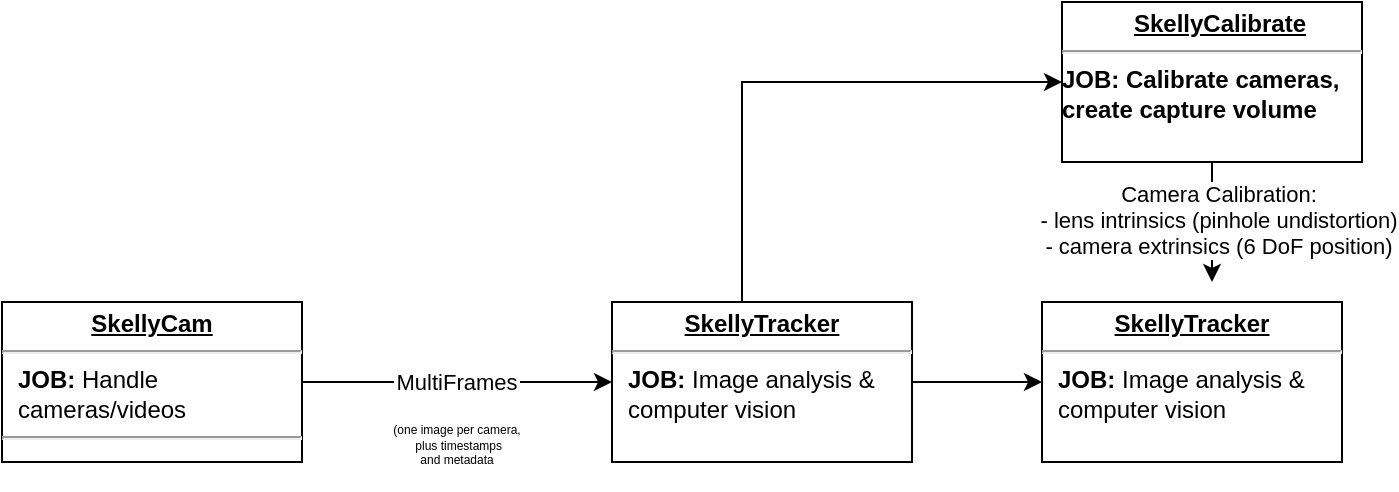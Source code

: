 <mxfile version="23.1.5" type="device">
  <diagram name="Page-1" id="euz3AdFY_BNJe_ewoR4f">
    <mxGraphModel dx="989" dy="577" grid="1" gridSize="10" guides="1" tooltips="1" connect="1" arrows="1" fold="1" page="1" pageScale="1" pageWidth="850" pageHeight="1100" math="0" shadow="0">
      <root>
        <mxCell id="0" />
        <mxCell id="1" parent="0" />
        <mxCell id="aaNRTcqZyJRn-S_J6lSZ-5" style="edgeStyle=orthogonalEdgeStyle;rounded=0;orthogonalLoop=1;jettySize=auto;html=1;exitX=1;exitY=0.5;exitDx=0;exitDy=0;entryX=0;entryY=0.5;entryDx=0;entryDy=0;" edge="1" parent="1" source="aaNRTcqZyJRn-S_J6lSZ-1" target="aaNRTcqZyJRn-S_J6lSZ-4">
          <mxGeometry relative="1" as="geometry" />
        </mxCell>
        <mxCell id="aaNRTcqZyJRn-S_J6lSZ-7" value="&lt;p style=&quot;line-height: 50%;&quot;&gt;MultiFrames&lt;/p&gt;&lt;p style=&quot;line-height: 50%;&quot;&gt;&lt;br&gt;&lt;font style=&quot;font-size: 6px;&quot;&gt;(one image per camera,&lt;br&gt;&amp;nbsp;plus timestamps &lt;br&gt;and metadata&lt;/font&gt;&lt;br&gt;&lt;/p&gt;" style="edgeLabel;html=1;align=center;verticalAlign=middle;resizable=0;points=[];" vertex="1" connectable="0" parent="aaNRTcqZyJRn-S_J6lSZ-5">
          <mxGeometry x="-0.004" relative="1" as="geometry">
            <mxPoint y="20" as="offset" />
          </mxGeometry>
        </mxCell>
        <mxCell id="aaNRTcqZyJRn-S_J6lSZ-1" value="&lt;p style=&quot;margin: 4px 0px 0px; text-align: center;&quot;&gt;&lt;b style=&quot;&quot;&gt;&lt;u&gt;SkellyCam&lt;/u&gt;&lt;/b&gt;&lt;/p&gt;&lt;hr&gt;&lt;p style=&quot;margin: 0px 0px 0px 8px;&quot;&gt;&lt;span style=&quot;background-color: initial;&quot;&gt;&lt;b&gt;JOB:&amp;nbsp;&lt;/b&gt;Handle cameras/videos&lt;/span&gt;&lt;br&gt;&lt;/p&gt;&lt;hr&gt;&lt;h4 style=&quot;margin:0px;margin-left:8px;&quot;&gt;&lt;br&gt;&lt;/h4&gt;&lt;div&gt;&lt;br&gt;&lt;/div&gt;&lt;div&gt;&lt;br&gt;&lt;/div&gt;&lt;div&gt;&lt;br&gt;&lt;/div&gt;&lt;div&gt;&lt;br&gt;&lt;/div&gt;&lt;div&gt;&lt;br&gt;&lt;/div&gt;" style="verticalAlign=top;align=left;overflow=fill;html=1;whiteSpace=wrap;" vertex="1" parent="1">
          <mxGeometry x="30" y="220" width="150" height="80" as="geometry" />
        </mxCell>
        <mxCell id="aaNRTcqZyJRn-S_J6lSZ-9" style="edgeStyle=orthogonalEdgeStyle;rounded=0;orthogonalLoop=1;jettySize=auto;html=1;entryX=0;entryY=0.5;entryDx=0;entryDy=0;" edge="1" parent="1" source="aaNRTcqZyJRn-S_J6lSZ-4" target="aaNRTcqZyJRn-S_J6lSZ-11">
          <mxGeometry relative="1" as="geometry">
            <mxPoint x="518.94" y="90" as="targetPoint" />
            <mxPoint x="399.974" y="280.0" as="sourcePoint" />
            <Array as="points">
              <mxPoint x="400" y="110" />
            </Array>
          </mxGeometry>
        </mxCell>
        <mxCell id="aaNRTcqZyJRn-S_J6lSZ-16" style="edgeStyle=orthogonalEdgeStyle;rounded=0;orthogonalLoop=1;jettySize=auto;html=1;entryX=0;entryY=0.5;entryDx=0;entryDy=0;" edge="1" parent="1" source="aaNRTcqZyJRn-S_J6lSZ-4" target="aaNRTcqZyJRn-S_J6lSZ-15">
          <mxGeometry relative="1" as="geometry" />
        </mxCell>
        <mxCell id="aaNRTcqZyJRn-S_J6lSZ-13" style="edgeStyle=orthogonalEdgeStyle;rounded=0;orthogonalLoop=1;jettySize=auto;html=1;" edge="1" parent="1" source="aaNRTcqZyJRn-S_J6lSZ-11">
          <mxGeometry relative="1" as="geometry">
            <mxPoint x="635.0" y="210.0" as="targetPoint" />
          </mxGeometry>
        </mxCell>
        <mxCell id="aaNRTcqZyJRn-S_J6lSZ-14" value="Camera Calibration:&lt;br&gt;- lens intrinsics (pinhole undistortion)&lt;br&gt;- camera extrinsics (6 DoF position)" style="edgeLabel;html=1;align=center;verticalAlign=middle;resizable=0;points=[];" vertex="1" connectable="0" parent="aaNRTcqZyJRn-S_J6lSZ-13">
          <mxGeometry x="0.007" y="2" relative="1" as="geometry">
            <mxPoint y="-1" as="offset" />
          </mxGeometry>
        </mxCell>
        <mxCell id="aaNRTcqZyJRn-S_J6lSZ-11" value="&lt;p style=&quot;margin: 4px 0px 0px; text-align: center;&quot;&gt;&lt;/p&gt;&lt;p style=&quot;text-align: center; margin: 0px 0px 0px 8px;&quot;&gt;&lt;span style=&quot;background-color: initial;&quot;&gt;&lt;b&gt;&lt;u&gt;SkellyCalibrate&lt;/u&gt;&lt;/b&gt;&lt;/span&gt;&lt;/p&gt;&lt;hr&gt;&lt;div&gt;&lt;b&gt;JOB: Calibrate cameras, create capture volume&lt;/b&gt;&lt;/div&gt;&lt;div&gt;&lt;br&gt;&lt;/div&gt;" style="verticalAlign=top;align=left;overflow=fill;html=1;whiteSpace=wrap;" vertex="1" parent="1">
          <mxGeometry x="560" y="70" width="150" height="80" as="geometry" />
        </mxCell>
        <mxCell id="aaNRTcqZyJRn-S_J6lSZ-15" value="&lt;p style=&quot;margin: 4px 0px 0px; text-align: center;&quot;&gt;&lt;b style=&quot;&quot;&gt;&lt;u&gt;SkellyTracker&lt;/u&gt;&lt;/b&gt;&lt;/p&gt;&lt;hr&gt;&lt;p style=&quot;margin: 0px 0px 0px 8px;&quot;&gt;&lt;span style=&quot;background-color: initial;&quot;&gt;&lt;b&gt;JOB:&amp;nbsp;&lt;/b&gt;Image analysis &amp;amp; computer vision&lt;/span&gt;&lt;/p&gt;&lt;div&gt;&lt;br&gt;&lt;/div&gt;&lt;div&gt;&lt;br&gt;&lt;/div&gt;&lt;div&gt;&lt;br&gt;&lt;/div&gt;" style="verticalAlign=top;align=left;overflow=fill;html=1;whiteSpace=wrap;" vertex="1" parent="1">
          <mxGeometry x="550" y="220" width="150" height="80" as="geometry" />
        </mxCell>
        <mxCell id="aaNRTcqZyJRn-S_J6lSZ-17" value="" style="edgeStyle=orthogonalEdgeStyle;rounded=0;orthogonalLoop=1;jettySize=auto;html=1;entryX=0;entryY=0.5;entryDx=0;entryDy=0;" edge="1" parent="1" target="aaNRTcqZyJRn-S_J6lSZ-4">
          <mxGeometry relative="1" as="geometry">
            <mxPoint x="560" y="110" as="targetPoint" />
            <mxPoint x="399.974" y="280.0" as="sourcePoint" />
            <Array as="points" />
          </mxGeometry>
        </mxCell>
        <mxCell id="aaNRTcqZyJRn-S_J6lSZ-18" value="calibration data&lt;br&gt;(e.g. charuco)" style="edgeLabel;html=1;align=center;verticalAlign=middle;resizable=0;points=[];" vertex="1" connectable="0" parent="aaNRTcqZyJRn-S_J6lSZ-17">
          <mxGeometry x="-0.046" y="1" relative="1" as="geometry">
            <mxPoint x="-8" y="-11" as="offset" />
          </mxGeometry>
        </mxCell>
        <mxCell id="aaNRTcqZyJRn-S_J6lSZ-4" value="&lt;p style=&quot;margin: 4px 0px 0px; text-align: center;&quot;&gt;&lt;b style=&quot;&quot;&gt;&lt;u&gt;SkellyTracker&lt;/u&gt;&lt;/b&gt;&lt;/p&gt;&lt;hr&gt;&lt;p style=&quot;margin: 0px 0px 0px 8px;&quot;&gt;&lt;span style=&quot;background-color: initial;&quot;&gt;&lt;b&gt;JOB:&amp;nbsp;&lt;/b&gt;Image analysis &amp;amp; computer vision&lt;/span&gt;&lt;/p&gt;&lt;div&gt;&lt;br&gt;&lt;/div&gt;&lt;div&gt;&lt;br&gt;&lt;/div&gt;&lt;div&gt;&lt;br&gt;&lt;/div&gt;" style="verticalAlign=top;align=left;overflow=fill;html=1;whiteSpace=wrap;" vertex="1" parent="1">
          <mxGeometry x="335" y="220" width="150" height="80" as="geometry" />
        </mxCell>
      </root>
    </mxGraphModel>
  </diagram>
</mxfile>
